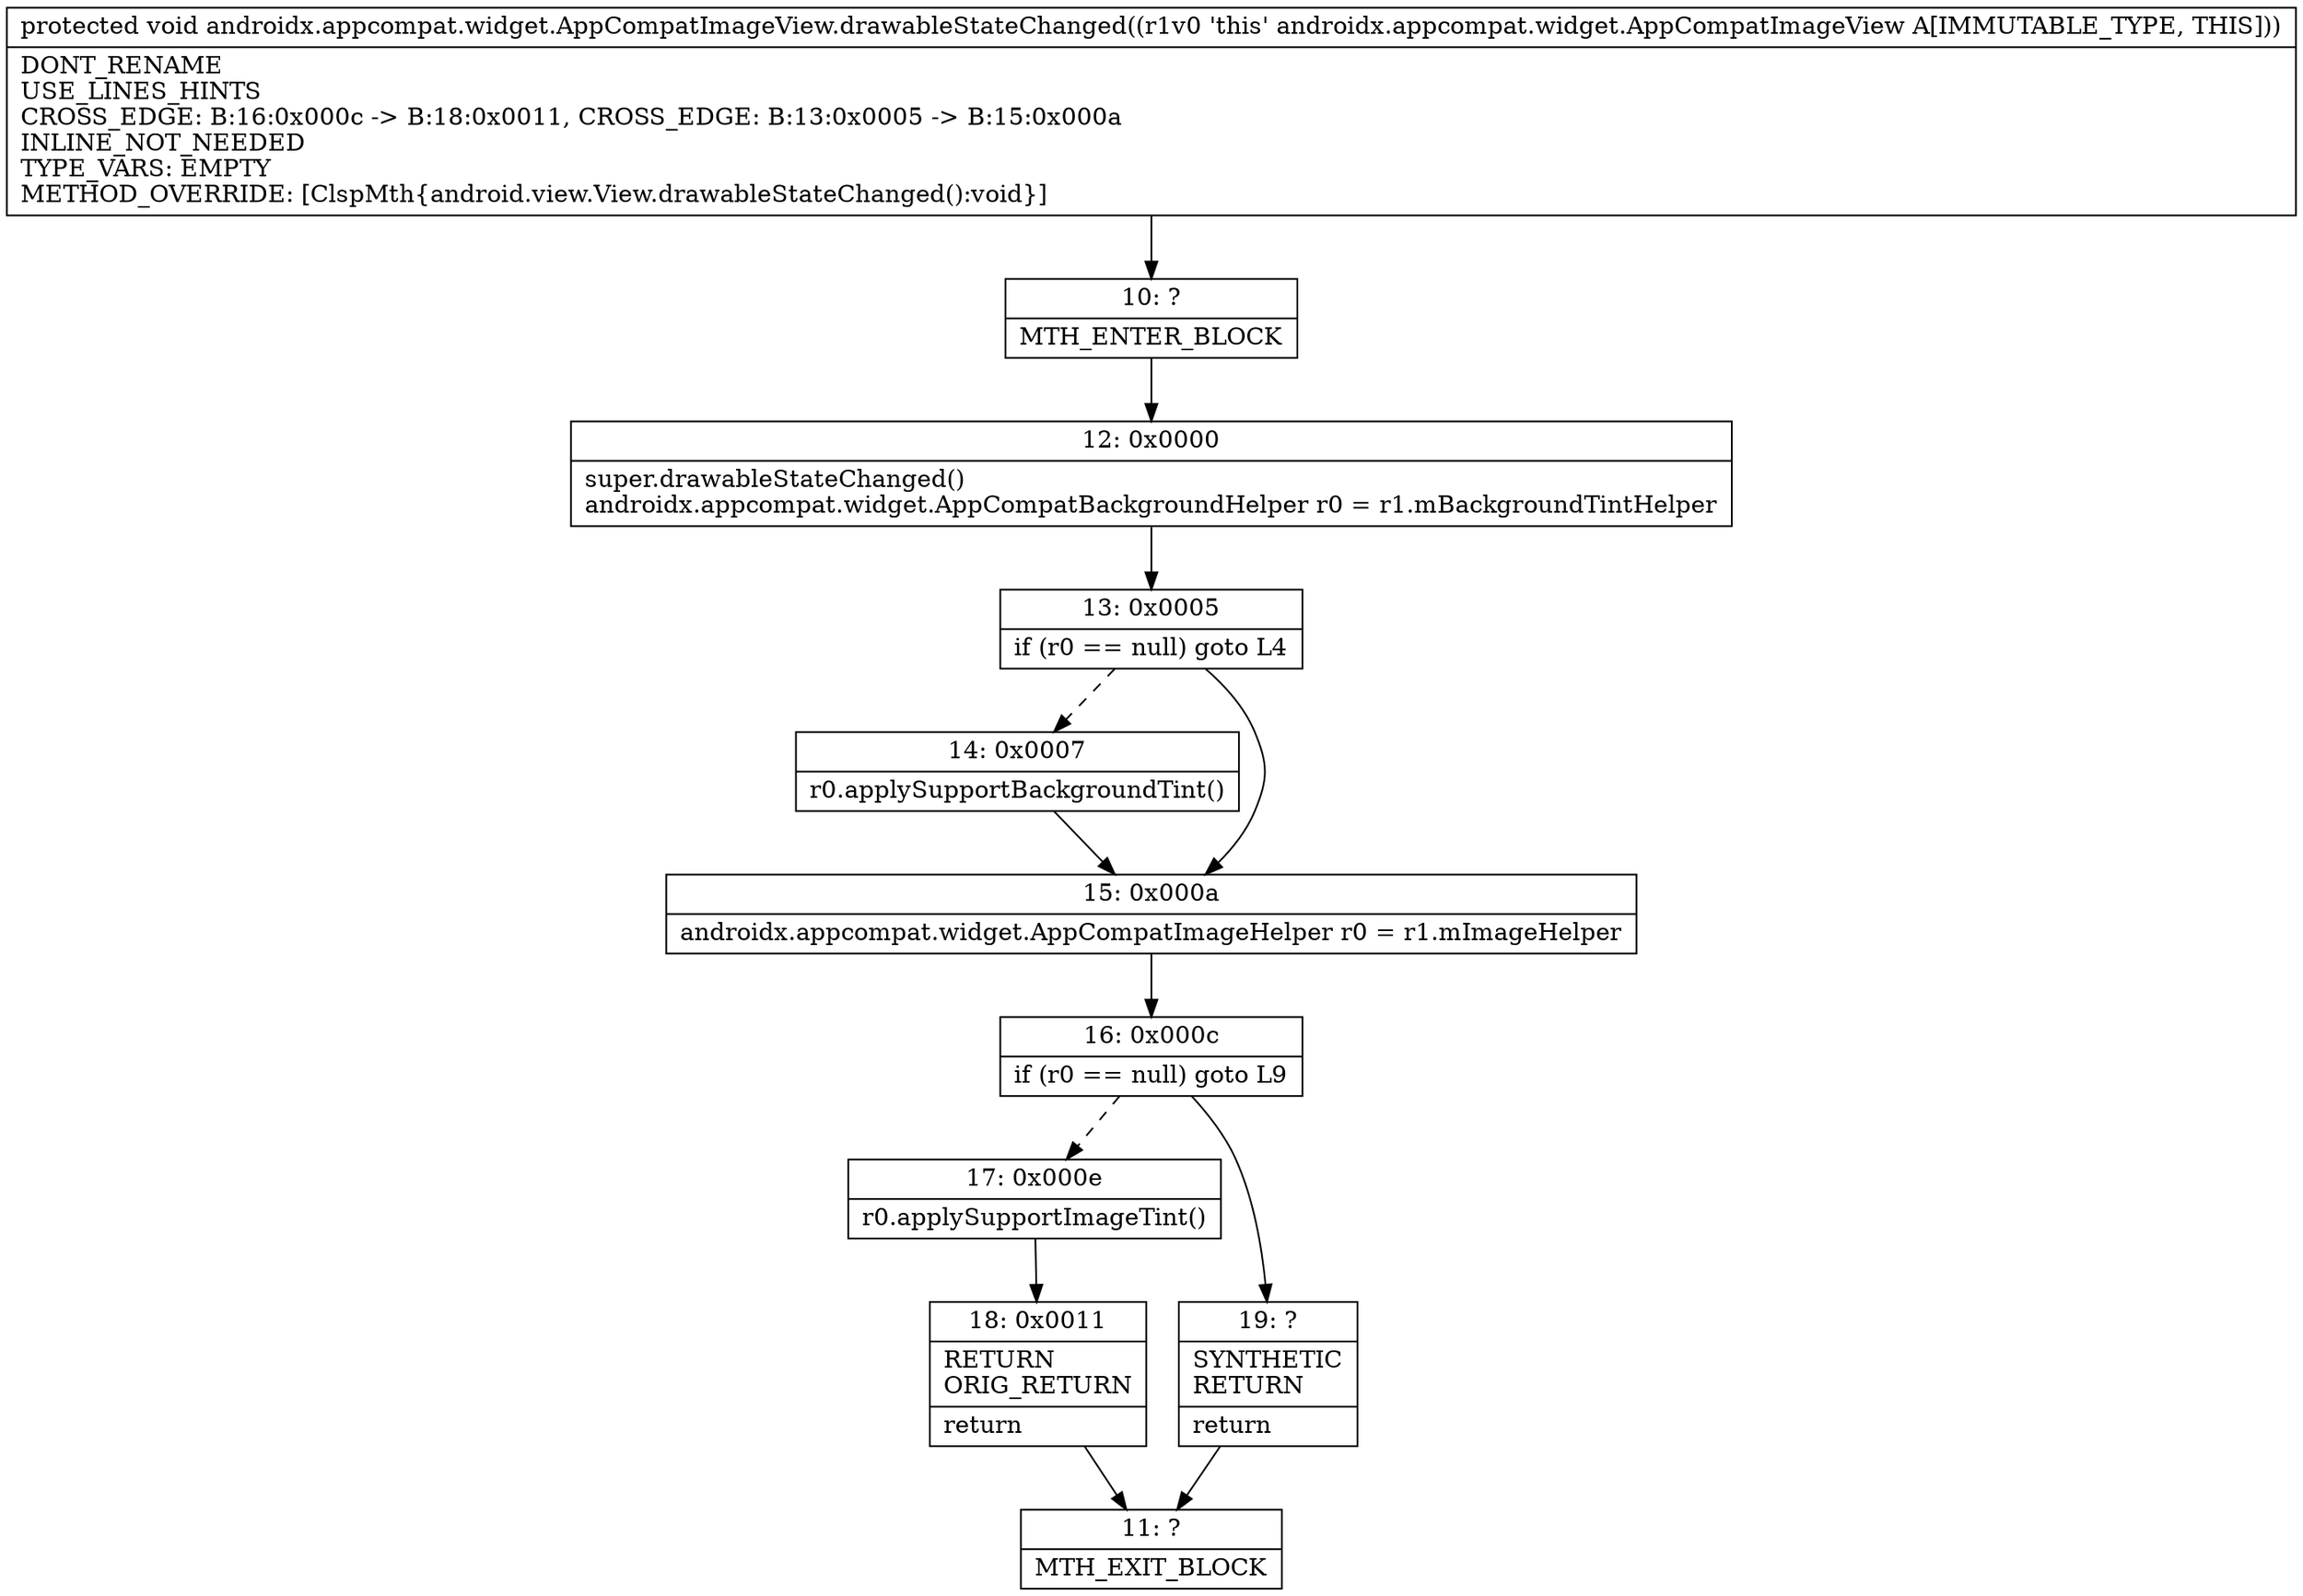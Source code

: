 digraph "CFG forandroidx.appcompat.widget.AppCompatImageView.drawableStateChanged()V" {
Node_10 [shape=record,label="{10\:\ ?|MTH_ENTER_BLOCK\l}"];
Node_12 [shape=record,label="{12\:\ 0x0000|super.drawableStateChanged()\landroidx.appcompat.widget.AppCompatBackgroundHelper r0 = r1.mBackgroundTintHelper\l}"];
Node_13 [shape=record,label="{13\:\ 0x0005|if (r0 == null) goto L4\l}"];
Node_14 [shape=record,label="{14\:\ 0x0007|r0.applySupportBackgroundTint()\l}"];
Node_15 [shape=record,label="{15\:\ 0x000a|androidx.appcompat.widget.AppCompatImageHelper r0 = r1.mImageHelper\l}"];
Node_16 [shape=record,label="{16\:\ 0x000c|if (r0 == null) goto L9\l}"];
Node_17 [shape=record,label="{17\:\ 0x000e|r0.applySupportImageTint()\l}"];
Node_18 [shape=record,label="{18\:\ 0x0011|RETURN\lORIG_RETURN\l|return\l}"];
Node_11 [shape=record,label="{11\:\ ?|MTH_EXIT_BLOCK\l}"];
Node_19 [shape=record,label="{19\:\ ?|SYNTHETIC\lRETURN\l|return\l}"];
MethodNode[shape=record,label="{protected void androidx.appcompat.widget.AppCompatImageView.drawableStateChanged((r1v0 'this' androidx.appcompat.widget.AppCompatImageView A[IMMUTABLE_TYPE, THIS]))  | DONT_RENAME\lUSE_LINES_HINTS\lCROSS_EDGE: B:16:0x000c \-\> B:18:0x0011, CROSS_EDGE: B:13:0x0005 \-\> B:15:0x000a\lINLINE_NOT_NEEDED\lTYPE_VARS: EMPTY\lMETHOD_OVERRIDE: [ClspMth\{android.view.View.drawableStateChanged():void\}]\l}"];
MethodNode -> Node_10;Node_10 -> Node_12;
Node_12 -> Node_13;
Node_13 -> Node_14[style=dashed];
Node_13 -> Node_15;
Node_14 -> Node_15;
Node_15 -> Node_16;
Node_16 -> Node_17[style=dashed];
Node_16 -> Node_19;
Node_17 -> Node_18;
Node_18 -> Node_11;
Node_19 -> Node_11;
}

